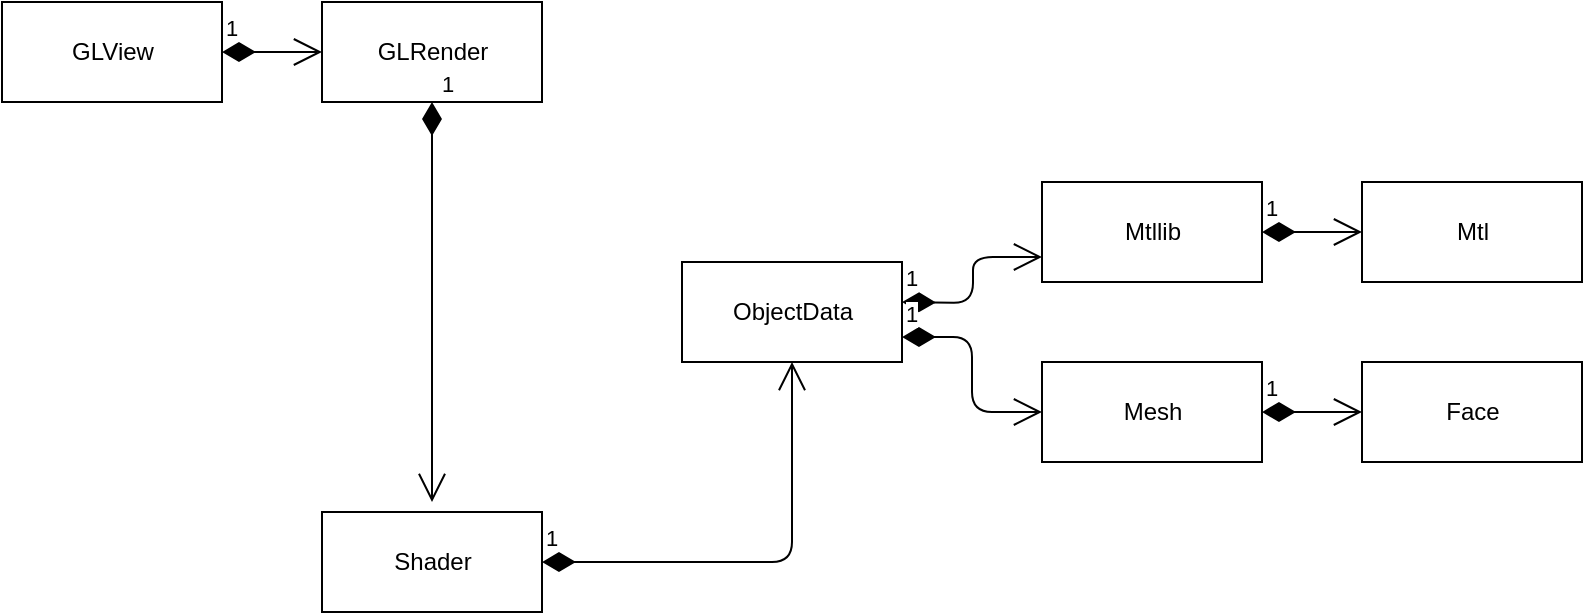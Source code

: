<mxfile pages="1" version="11.2.3" type="github"><diagram id="Ua2dPTa5Rs49JCpVA3tZ" name="第 1 页"><mxGraphModel dx="1038" dy="514" grid="1" gridSize="10" guides="1" tooltips="1" connect="1" arrows="1" fold="1" page="1" pageScale="1" pageWidth="2339" pageHeight="3300" math="0" shadow="0"><root><mxCell id="0"/><mxCell id="1" parent="0"/><mxCell id="6IysQoJjXPUectvoglUJ-1" value="GLView" style="html=1;" parent="1" vertex="1"><mxGeometry x="40" y="110" width="110" height="50" as="geometry"/></mxCell><mxCell id="6IysQoJjXPUectvoglUJ-3" value="GLRender" style="html=1;" parent="1" vertex="1"><mxGeometry x="200" y="110" width="110" height="50" as="geometry"/></mxCell><mxCell id="6IysQoJjXPUectvoglUJ-4" value="ObjectData" style="html=1;" parent="1" vertex="1"><mxGeometry x="380" y="240" width="110" height="50" as="geometry"/></mxCell><mxCell id="6IysQoJjXPUectvoglUJ-5" value="Mtllib" style="html=1;" parent="1" vertex="1"><mxGeometry x="560" y="200" width="110" height="50" as="geometry"/></mxCell><mxCell id="6IysQoJjXPUectvoglUJ-6" value="Mtl" style="html=1;" parent="1" vertex="1"><mxGeometry x="720" y="200" width="110" height="50" as="geometry"/></mxCell><mxCell id="6IysQoJjXPUectvoglUJ-7" value="Mesh" style="html=1;" parent="1" vertex="1"><mxGeometry x="560" y="290" width="110" height="50" as="geometry"/></mxCell><mxCell id="6IysQoJjXPUectvoglUJ-8" value="Face" style="html=1;" parent="1" vertex="1"><mxGeometry x="720" y="290" width="110" height="50" as="geometry"/></mxCell><mxCell id="6IysQoJjXPUectvoglUJ-11" value="1" style="endArrow=open;html=1;endSize=12;startArrow=diamondThin;startSize=14;startFill=1;edgeStyle=orthogonalEdgeStyle;align=left;verticalAlign=bottom;entryX=0;entryY=0.75;entryDx=0;entryDy=0;" parent="1" target="6IysQoJjXPUectvoglUJ-5" edge="1"><mxGeometry x="-1" y="3" relative="1" as="geometry"><mxPoint x="490" y="260" as="sourcePoint"/><mxPoint x="670" y="269.5" as="targetPoint"/></mxGeometry></mxCell><mxCell id="6IysQoJjXPUectvoglUJ-13" value="1" style="endArrow=open;html=1;endSize=12;startArrow=diamondThin;startSize=14;startFill=1;edgeStyle=orthogonalEdgeStyle;align=left;verticalAlign=bottom;exitX=1;exitY=0.5;exitDx=0;exitDy=0;" parent="1" source="6IysQoJjXPUectvoglUJ-5" target="6IysQoJjXPUectvoglUJ-6" edge="1"><mxGeometry x="-1" y="3" relative="1" as="geometry"><mxPoint x="680" y="230" as="sourcePoint"/><mxPoint x="830" y="224" as="targetPoint"/></mxGeometry></mxCell><mxCell id="6IysQoJjXPUectvoglUJ-16" value="1" style="endArrow=open;html=1;endSize=12;startArrow=diamondThin;startSize=14;startFill=1;edgeStyle=orthogonalEdgeStyle;align=left;verticalAlign=bottom;entryX=0;entryY=0.5;entryDx=0;entryDy=0;exitX=1;exitY=0.5;exitDx=0;exitDy=0;" parent="1" source="6IysQoJjXPUectvoglUJ-7" target="6IysQoJjXPUectvoglUJ-8" edge="1"><mxGeometry x="-1" y="3" relative="1" as="geometry"><mxPoint x="680" y="315" as="sourcePoint"/><mxPoint x="240" y="360" as="targetPoint"/></mxGeometry></mxCell><mxCell id="6IysQoJjXPUectvoglUJ-17" value="Shader" style="html=1;" parent="1" vertex="1"><mxGeometry x="200" y="365" width="110" height="50" as="geometry"/></mxCell><mxCell id="BzXfN8QUIZ4uD0MX5tTU-8" value="1" style="endArrow=open;html=1;endSize=12;startArrow=diamondThin;startSize=14;startFill=1;edgeStyle=orthogonalEdgeStyle;align=left;verticalAlign=bottom;" parent="1" source="6IysQoJjXPUectvoglUJ-1" target="6IysQoJjXPUectvoglUJ-3" edge="1"><mxGeometry x="-1" y="3" relative="1" as="geometry"><mxPoint x="40" y="460" as="sourcePoint"/><mxPoint x="200" y="460" as="targetPoint"/></mxGeometry></mxCell><mxCell id="Fs9h_nL5IT-47Sxv_z2a-1" value="1" style="endArrow=open;html=1;endSize=12;startArrow=diamondThin;startSize=14;startFill=1;edgeStyle=orthogonalEdgeStyle;align=left;verticalAlign=bottom;exitX=1;exitY=0.5;exitDx=0;exitDy=0;entryX=0.5;entryY=1;entryDx=0;entryDy=0;" edge="1" parent="1" source="6IysQoJjXPUectvoglUJ-17" target="6IysQoJjXPUectvoglUJ-4"><mxGeometry x="-1" y="3" relative="1" as="geometry"><mxPoint x="40" y="440" as="sourcePoint"/><mxPoint x="440" y="320" as="targetPoint"/></mxGeometry></mxCell><mxCell id="Fs9h_nL5IT-47Sxv_z2a-2" value="1" style="endArrow=open;html=1;endSize=12;startArrow=diamondThin;startSize=14;startFill=1;edgeStyle=orthogonalEdgeStyle;align=left;verticalAlign=bottom;exitX=0.5;exitY=1;exitDx=0;exitDy=0;" edge="1" parent="1" source="6IysQoJjXPUectvoglUJ-3"><mxGeometry x="-1" y="3" relative="1" as="geometry"><mxPoint x="220" y="250" as="sourcePoint"/><mxPoint x="255" y="360" as="targetPoint"/></mxGeometry></mxCell><mxCell id="Fs9h_nL5IT-47Sxv_z2a-5" value="1" style="endArrow=open;html=1;endSize=12;startArrow=diamondThin;startSize=14;startFill=1;edgeStyle=orthogonalEdgeStyle;align=left;verticalAlign=bottom;exitX=1;exitY=0.75;exitDx=0;exitDy=0;entryX=0;entryY=0.5;entryDx=0;entryDy=0;" edge="1" parent="1" source="6IysQoJjXPUectvoglUJ-4" target="6IysQoJjXPUectvoglUJ-7"><mxGeometry x="-1" y="3" relative="1" as="geometry"><mxPoint x="40" y="440" as="sourcePoint"/><mxPoint x="200" y="440" as="targetPoint"/></mxGeometry></mxCell></root></mxGraphModel></diagram></mxfile>